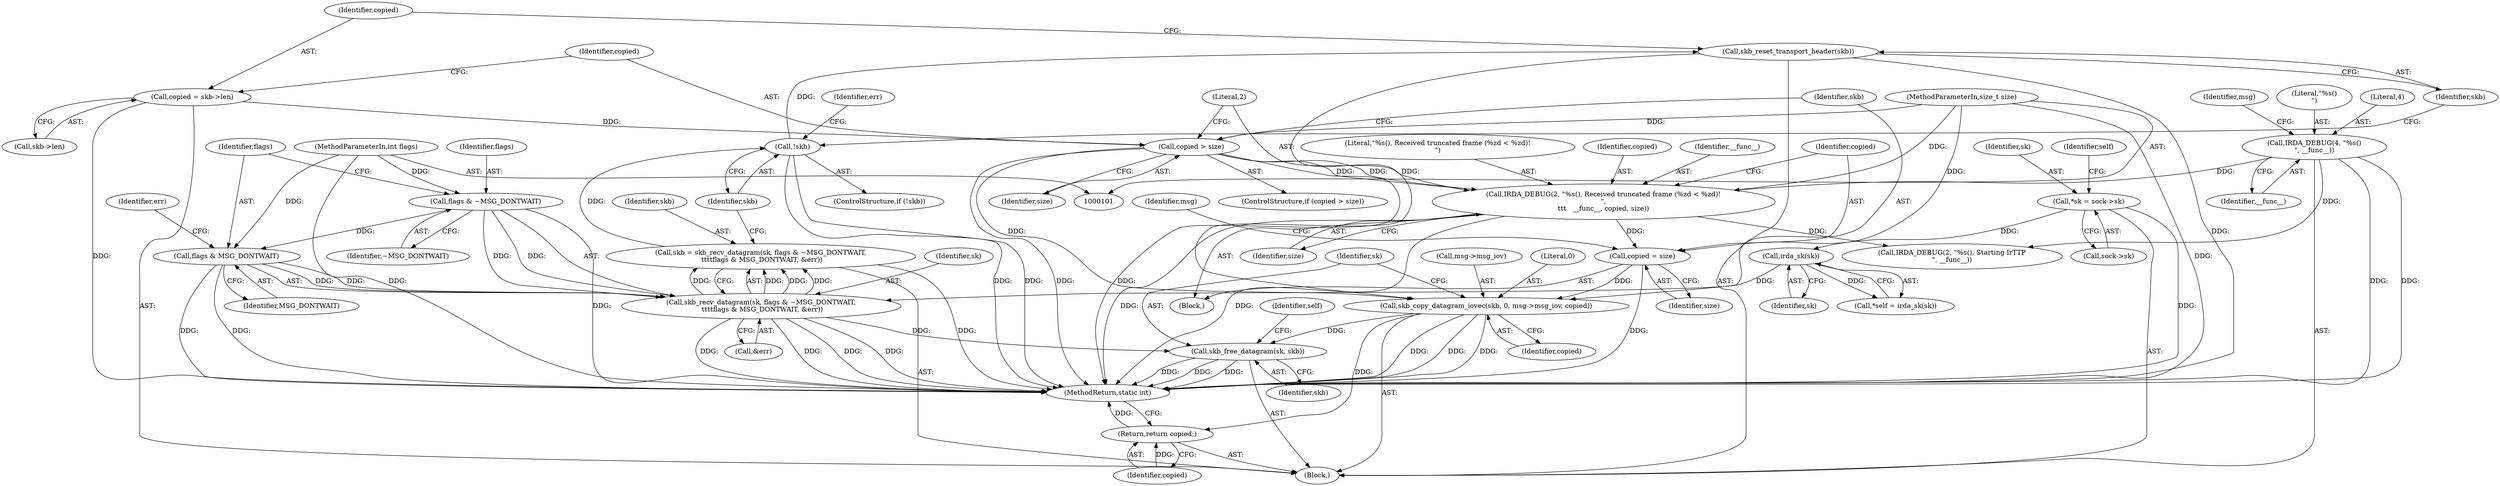 digraph "0_linux_5ae94c0d2f0bed41d6718be743985d61b7f5c47d@API" {
"1000174" [label="(Call,skb_copy_datagram_iovec(skb, 0, msg->msg_iov, copied))"];
"1000148" [label="(Call,skb_reset_transport_header(skb))"];
"1000144" [label="(Call,!skb)"];
"1000131" [label="(Call,skb = skb_recv_datagram(sk, flags & ~MSG_DONTWAIT,\n \t\t\t\tflags & MSG_DONTWAIT, &err))"];
"1000133" [label="(Call,skb_recv_datagram(sk, flags & ~MSG_DONTWAIT,\n \t\t\t\tflags & MSG_DONTWAIT, &err))"];
"1000117" [label="(Call,irda_sk(sk))"];
"1000109" [label="(Call,*sk = sock->sk)"];
"1000135" [label="(Call,flags & ~MSG_DONTWAIT)"];
"1000106" [label="(MethodParameterIn,int flags)"];
"1000138" [label="(Call,flags & MSG_DONTWAIT)"];
"1000156" [label="(Call,copied > size)"];
"1000150" [label="(Call,copied = skb->len)"];
"1000105" [label="(MethodParameterIn,size_t size)"];
"1000166" [label="(Call,copied = size)"];
"1000160" [label="(Call,IRDA_DEBUG(2, \"%s(), Received truncated frame (%zd < %zd)!\n\",\n\t\t\t   __func__, copied, size))"];
"1000122" [label="(Call,IRDA_DEBUG(4, \"%s()\n\", __func__))"];
"1000181" [label="(Call,skb_free_datagram(sk, skb))"];
"1000218" [label="(Return,return copied;)"];
"1000160" [label="(Call,IRDA_DEBUG(2, \"%s(), Received truncated frame (%zd < %zd)!\n\",\n\t\t\t   __func__, copied, size))"];
"1000138" [label="(Call,flags & MSG_DONTWAIT)"];
"1000204" [label="(Call,IRDA_DEBUG(2, \"%s(), Starting IrTTP\n\", __func__))"];
"1000122" [label="(Call,IRDA_DEBUG(4, \"%s()\n\", __func__))"];
"1000110" [label="(Identifier,sk)"];
"1000157" [label="(Identifier,copied)"];
"1000151" [label="(Identifier,copied)"];
"1000187" [label="(Identifier,self)"];
"1000124" [label="(Literal,\"%s()\n\")"];
"1000147" [label="(Identifier,err)"];
"1000148" [label="(Call,skb_reset_transport_header(skb))"];
"1000107" [label="(Block,)"];
"1000158" [label="(Identifier,size)"];
"1000183" [label="(Identifier,skb)"];
"1000145" [label="(Identifier,skb)"];
"1000132" [label="(Identifier,skb)"];
"1000177" [label="(Call,msg->msg_iov)"];
"1000218" [label="(Return,return copied;)"];
"1000106" [label="(MethodParameterIn,int flags)"];
"1000105" [label="(MethodParameterIn,size_t size)"];
"1000180" [label="(Identifier,copied)"];
"1000115" [label="(Call,*self = irda_sk(sk))"];
"1000140" [label="(Identifier,MSG_DONTWAIT)"];
"1000168" [label="(Identifier,size)"];
"1000162" [label="(Literal,\"%s(), Received truncated frame (%zd < %zd)!\n\")"];
"1000171" [label="(Identifier,msg)"];
"1000164" [label="(Identifier,copied)"];
"1000116" [label="(Identifier,self)"];
"1000175" [label="(Identifier,skb)"];
"1000220" [label="(MethodReturn,static int)"];
"1000131" [label="(Call,skb = skb_recv_datagram(sk, flags & ~MSG_DONTWAIT,\n \t\t\t\tflags & MSG_DONTWAIT, &err))"];
"1000176" [label="(Literal,0)"];
"1000137" [label="(Identifier,~MSG_DONTWAIT)"];
"1000161" [label="(Literal,2)"];
"1000135" [label="(Call,flags & ~MSG_DONTWAIT)"];
"1000118" [label="(Identifier,sk)"];
"1000150" [label="(Call,copied = skb->len)"];
"1000156" [label="(Call,copied > size)"];
"1000111" [label="(Call,sock->sk)"];
"1000174" [label="(Call,skb_copy_datagram_iovec(skb, 0, msg->msg_iov, copied))"];
"1000133" [label="(Call,skb_recv_datagram(sk, flags & ~MSG_DONTWAIT,\n \t\t\t\tflags & MSG_DONTWAIT, &err))"];
"1000136" [label="(Identifier,flags)"];
"1000181" [label="(Call,skb_free_datagram(sk, skb))"];
"1000149" [label="(Identifier,skb)"];
"1000144" [label="(Call,!skb)"];
"1000142" [label="(Identifier,err)"];
"1000139" [label="(Identifier,flags)"];
"1000117" [label="(Call,irda_sk(sk))"];
"1000159" [label="(Block,)"];
"1000163" [label="(Identifier,__func__)"];
"1000109" [label="(Call,*sk = sock->sk)"];
"1000155" [label="(ControlStructure,if (copied > size))"];
"1000182" [label="(Identifier,sk)"];
"1000123" [label="(Literal,4)"];
"1000166" [label="(Call,copied = size)"];
"1000141" [label="(Call,&err)"];
"1000152" [label="(Call,skb->len)"];
"1000165" [label="(Identifier,size)"];
"1000143" [label="(ControlStructure,if (!skb))"];
"1000125" [label="(Identifier,__func__)"];
"1000219" [label="(Identifier,copied)"];
"1000128" [label="(Identifier,msg)"];
"1000167" [label="(Identifier,copied)"];
"1000134" [label="(Identifier,sk)"];
"1000174" -> "1000107"  [label="AST: "];
"1000174" -> "1000180"  [label="CFG: "];
"1000175" -> "1000174"  [label="AST: "];
"1000176" -> "1000174"  [label="AST: "];
"1000177" -> "1000174"  [label="AST: "];
"1000180" -> "1000174"  [label="AST: "];
"1000182" -> "1000174"  [label="CFG: "];
"1000174" -> "1000220"  [label="DDG: "];
"1000174" -> "1000220"  [label="DDG: "];
"1000174" -> "1000220"  [label="DDG: "];
"1000148" -> "1000174"  [label="DDG: "];
"1000156" -> "1000174"  [label="DDG: "];
"1000166" -> "1000174"  [label="DDG: "];
"1000174" -> "1000181"  [label="DDG: "];
"1000174" -> "1000218"  [label="DDG: "];
"1000148" -> "1000107"  [label="AST: "];
"1000148" -> "1000149"  [label="CFG: "];
"1000149" -> "1000148"  [label="AST: "];
"1000151" -> "1000148"  [label="CFG: "];
"1000148" -> "1000220"  [label="DDG: "];
"1000144" -> "1000148"  [label="DDG: "];
"1000144" -> "1000143"  [label="AST: "];
"1000144" -> "1000145"  [label="CFG: "];
"1000145" -> "1000144"  [label="AST: "];
"1000147" -> "1000144"  [label="CFG: "];
"1000149" -> "1000144"  [label="CFG: "];
"1000144" -> "1000220"  [label="DDG: "];
"1000144" -> "1000220"  [label="DDG: "];
"1000131" -> "1000144"  [label="DDG: "];
"1000131" -> "1000107"  [label="AST: "];
"1000131" -> "1000133"  [label="CFG: "];
"1000132" -> "1000131"  [label="AST: "];
"1000133" -> "1000131"  [label="AST: "];
"1000145" -> "1000131"  [label="CFG: "];
"1000131" -> "1000220"  [label="DDG: "];
"1000133" -> "1000131"  [label="DDG: "];
"1000133" -> "1000131"  [label="DDG: "];
"1000133" -> "1000131"  [label="DDG: "];
"1000133" -> "1000131"  [label="DDG: "];
"1000133" -> "1000141"  [label="CFG: "];
"1000134" -> "1000133"  [label="AST: "];
"1000135" -> "1000133"  [label="AST: "];
"1000138" -> "1000133"  [label="AST: "];
"1000141" -> "1000133"  [label="AST: "];
"1000133" -> "1000220"  [label="DDG: "];
"1000133" -> "1000220"  [label="DDG: "];
"1000133" -> "1000220"  [label="DDG: "];
"1000133" -> "1000220"  [label="DDG: "];
"1000117" -> "1000133"  [label="DDG: "];
"1000135" -> "1000133"  [label="DDG: "];
"1000135" -> "1000133"  [label="DDG: "];
"1000138" -> "1000133"  [label="DDG: "];
"1000138" -> "1000133"  [label="DDG: "];
"1000133" -> "1000181"  [label="DDG: "];
"1000117" -> "1000115"  [label="AST: "];
"1000117" -> "1000118"  [label="CFG: "];
"1000118" -> "1000117"  [label="AST: "];
"1000115" -> "1000117"  [label="CFG: "];
"1000117" -> "1000115"  [label="DDG: "];
"1000109" -> "1000117"  [label="DDG: "];
"1000109" -> "1000107"  [label="AST: "];
"1000109" -> "1000111"  [label="CFG: "];
"1000110" -> "1000109"  [label="AST: "];
"1000111" -> "1000109"  [label="AST: "];
"1000116" -> "1000109"  [label="CFG: "];
"1000109" -> "1000220"  [label="DDG: "];
"1000135" -> "1000137"  [label="CFG: "];
"1000136" -> "1000135"  [label="AST: "];
"1000137" -> "1000135"  [label="AST: "];
"1000139" -> "1000135"  [label="CFG: "];
"1000135" -> "1000220"  [label="DDG: "];
"1000106" -> "1000135"  [label="DDG: "];
"1000135" -> "1000138"  [label="DDG: "];
"1000106" -> "1000101"  [label="AST: "];
"1000106" -> "1000220"  [label="DDG: "];
"1000106" -> "1000138"  [label="DDG: "];
"1000138" -> "1000140"  [label="CFG: "];
"1000139" -> "1000138"  [label="AST: "];
"1000140" -> "1000138"  [label="AST: "];
"1000142" -> "1000138"  [label="CFG: "];
"1000138" -> "1000220"  [label="DDG: "];
"1000138" -> "1000220"  [label="DDG: "];
"1000156" -> "1000155"  [label="AST: "];
"1000156" -> "1000158"  [label="CFG: "];
"1000157" -> "1000156"  [label="AST: "];
"1000158" -> "1000156"  [label="AST: "];
"1000161" -> "1000156"  [label="CFG: "];
"1000175" -> "1000156"  [label="CFG: "];
"1000156" -> "1000220"  [label="DDG: "];
"1000156" -> "1000220"  [label="DDG: "];
"1000150" -> "1000156"  [label="DDG: "];
"1000105" -> "1000156"  [label="DDG: "];
"1000156" -> "1000160"  [label="DDG: "];
"1000156" -> "1000160"  [label="DDG: "];
"1000150" -> "1000107"  [label="AST: "];
"1000150" -> "1000152"  [label="CFG: "];
"1000151" -> "1000150"  [label="AST: "];
"1000152" -> "1000150"  [label="AST: "];
"1000157" -> "1000150"  [label="CFG: "];
"1000150" -> "1000220"  [label="DDG: "];
"1000105" -> "1000101"  [label="AST: "];
"1000105" -> "1000220"  [label="DDG: "];
"1000105" -> "1000160"  [label="DDG: "];
"1000105" -> "1000166"  [label="DDG: "];
"1000166" -> "1000159"  [label="AST: "];
"1000166" -> "1000168"  [label="CFG: "];
"1000167" -> "1000166"  [label="AST: "];
"1000168" -> "1000166"  [label="AST: "];
"1000171" -> "1000166"  [label="CFG: "];
"1000166" -> "1000220"  [label="DDG: "];
"1000160" -> "1000166"  [label="DDG: "];
"1000160" -> "1000159"  [label="AST: "];
"1000160" -> "1000165"  [label="CFG: "];
"1000161" -> "1000160"  [label="AST: "];
"1000162" -> "1000160"  [label="AST: "];
"1000163" -> "1000160"  [label="AST: "];
"1000164" -> "1000160"  [label="AST: "];
"1000165" -> "1000160"  [label="AST: "];
"1000167" -> "1000160"  [label="CFG: "];
"1000160" -> "1000220"  [label="DDG: "];
"1000160" -> "1000220"  [label="DDG: "];
"1000122" -> "1000160"  [label="DDG: "];
"1000160" -> "1000204"  [label="DDG: "];
"1000122" -> "1000107"  [label="AST: "];
"1000122" -> "1000125"  [label="CFG: "];
"1000123" -> "1000122"  [label="AST: "];
"1000124" -> "1000122"  [label="AST: "];
"1000125" -> "1000122"  [label="AST: "];
"1000128" -> "1000122"  [label="CFG: "];
"1000122" -> "1000220"  [label="DDG: "];
"1000122" -> "1000220"  [label="DDG: "];
"1000122" -> "1000204"  [label="DDG: "];
"1000181" -> "1000107"  [label="AST: "];
"1000181" -> "1000183"  [label="CFG: "];
"1000182" -> "1000181"  [label="AST: "];
"1000183" -> "1000181"  [label="AST: "];
"1000187" -> "1000181"  [label="CFG: "];
"1000181" -> "1000220"  [label="DDG: "];
"1000181" -> "1000220"  [label="DDG: "];
"1000181" -> "1000220"  [label="DDG: "];
"1000218" -> "1000107"  [label="AST: "];
"1000218" -> "1000219"  [label="CFG: "];
"1000219" -> "1000218"  [label="AST: "];
"1000220" -> "1000218"  [label="CFG: "];
"1000218" -> "1000220"  [label="DDG: "];
"1000219" -> "1000218"  [label="DDG: "];
}
